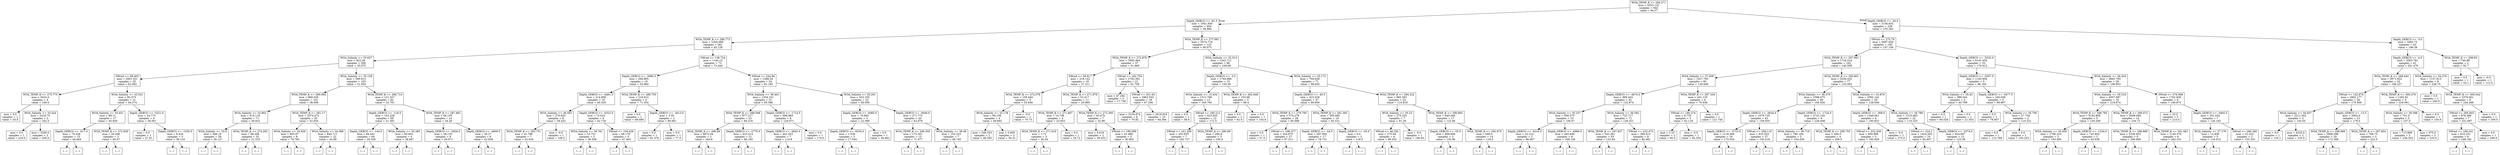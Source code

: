 digraph Tree {
node [shape=box] ;
0 [label="WOA_TEMP_K <= 294.271\nmse = 4553.132\nsamples = 642\nvalue = 94.37"] ;
1 [label="Depth_GEBCO <= -81.5\nmse = 1941.939\nsamples = 404\nvalue = 58.884"] ;
0 -> 1 [labeldistance=2.5, labelangle=45, headlabel="True"] ;
2 [label="WOA_TEMP_K <= 288.773\nmse = 1265.069\nsamples = 281\nvalue = 45.128"] ;
1 -> 2 ;
3 [label="WOA_Salinity <= 33.637\nmse = 922.29\nsamples = 208\nvalue = 35.075"] ;
2 -> 3 ;
4 [label="SWrad <= 68.403\nmse = 2901.521\nsamples = 25\nvalue = 62.092"] ;
3 -> 4 ;
5 [label="WOA_TEMP_K <= 275.775\nmse = 6424.0\nsamples = 4\nvalue = 169.0"] ;
4 -> 5 ;
6 [label="mse = 0.0\nsamples = 1\nvalue = 35.0"] ;
5 -> 6 ;
7 [label="WOA_Salinity <= 33.424\nmse = 2418.75\nsamples = 3\nvalue = 202.5"] ;
5 -> 7 ;
8 [label="mse = 0.0\nsamples = 1\nvalue = 210.0"] ;
7 -> 8 ;
9 [label="mse = 3200.0\nsamples = 2\nvalue = 200.0"] ;
7 -> 9 ;
10 [label="WOA_Salinity <= 33.541\nmse = 92.075\nsamples = 21\nvalue = 44.274"] ;
4 -> 10 ;
11 [label="WOA_Salinity <= 33.451\nmse = 89.11\nsamples = 17\nvalue = 45.929"] ;
10 -> 11 ;
12 [label="Depth_GEBCO <= -617.0\nmse = 74.328\nsamples = 15\nvalue = 44.664"] ;
11 -> 12 ;
13 [label="(...)"] ;
12 -> 13 ;
26 [label="(...)"] ;
12 -> 26 ;
35 [label="WOA_TEMP_K <= 272.839\nmse = 29.269\nsamples = 2\nvalue = 60.47"] ;
11 -> 35 ;
36 [label="(...)"] ;
35 -> 36 ;
37 [label="(...)"] ;
35 -> 37 ;
38 [label="Depth_GEBCO <= -3221.0\nmse = 24.773\nsamples = 4\nvalue = 36.001"] ;
10 -> 38 ;
39 [label="mse = 0.0\nsamples = 1\nvalue = 27.51"] ;
38 -> 39 ;
40 [label="Depth_GEBCO <= -1030.5\nmse = 8.434\nsamples = 3\nvalue = 38.124"] ;
38 -> 40 ;
41 [label="(...)"] ;
40 -> 41 ;
44 [label="(...)"] ;
40 -> 44 ;
45 [label="WOA_Salinity <= 35.128\nmse = 599.613\nsamples = 183\nvalue = 31.954"] ;
3 -> 45 ;
46 [label="WOA_TEMP_K <= 280.094\nmse = 868.029\nsamples = 101\nvalue = 38.006"] ;
45 -> 46 ;
47 [label="WOA_Salinity <= 33.902\nmse = 614.116\nsamples = 71\nvalue = 30.922"] ;
46 -> 47 ;
48 [label="WOA_Salinity <= 33.9\nmse = 946.19\nsamples = 39\nvalue = 39.127"] ;
47 -> 48 ;
49 [label="(...)"] ;
48 -> 49 ;
122 [label="(...)"] ;
48 -> 122 ;
123 [label="WOA_TEMP_K <= 274.292\nmse = 68.269\nsamples = 32\nvalue = 21.523"] ;
47 -> 123 ;
124 [label="(...)"] ;
123 -> 124 ;
145 [label="(...)"] ;
123 -> 145 ;
184 [label="WOA_TEMP_K <= 281.17\nmse = 1074.472\nsamples = 30\nvalue = 52.934"] ;
46 -> 184 ;
185 [label="WOA_Salinity <= 34.826\nmse = 803.87\nsamples = 8\nvalue = 79.765"] ;
184 -> 185 ;
186 [label="(...)"] ;
185 -> 186 ;
199 [label="(...)"] ;
185 -> 199 ;
200 [label="WOA_Salinity <= 34.388\nmse = 844.711\nsamples = 22\nvalue = 43.99"] ;
184 -> 200 ;
201 [label="(...)"] ;
200 -> 201 ;
210 [label="(...)"] ;
200 -> 210 ;
243 [label="WOA_TEMP_K <= 286.714\nmse = 121.527\nsamples = 82\nvalue = 23.791"] ;
45 -> 243 ;
244 [label="Depth_GEBCO <= -118.5\nmse = 103.228\nsamples = 68\nvalue = 21.391"] ;
243 -> 244 ;
245 [label="Depth_GEBCO <= -144.5\nmse = 84.441\nsamples = 64\nvalue = 20.326"] ;
244 -> 245 ;
246 [label="(...)"] ;
245 -> 246 ;
297 [label="(...)"] ;
245 -> 297 ;
310 [label="WOA_Salinity <= 35.385\nmse = 85.602\nsamples = 4\nvalue = 38.967"] ;
244 -> 310 ;
311 [label="(...)"] ;
310 -> 311 ;
316 [label="(...)"] ;
310 -> 316 ;
317 [label="WOA_TEMP_K <= 287.483\nmse = 66.155\nsamples = 14\nvalue = 34.29"] ;
243 -> 317 ;
318 [label="Depth_GEBCO <= -2926.0\nmse = 28.135\nsamples = 8\nvalue = 29.971"] ;
317 -> 318 ;
319 [label="(...)"] ;
318 -> 319 ;
320 [label="(...)"] ;
318 -> 320 ;
325 [label="Depth_GEBCO <= -4809.5\nmse = 30.27\nsamples = 6\nvalue = 42.929"] ;
317 -> 325 ;
326 [label="(...)"] ;
325 -> 326 ;
331 [label="(...)"] ;
325 -> 331 ;
336 [label="SWrad <= 138.724\nmse = 1144.12\nsamples = 73\nvalue = 73.444"] ;
2 -> 336 ;
337 [label="Depth_GEBCO <= -3080.5\nmse = 294.965\nsamples = 19\nvalue = 53.864"] ;
336 -> 337 ;
338 [label="Depth_GEBCO <= -4481.5\nmse = 214.806\nsamples = 16\nvalue = 49.329"] ;
337 -> 338 ;
339 [label="WOA_Salinity <= 36.593\nmse = 270.625\nsamples = 8\nvalue = 56.432"] ;
338 -> 339 ;
340 [label="WOA_TEMP_K <= 292.751\nmse = 41.798\nsamples = 7\nvalue = 52.034"] ;
339 -> 340 ;
341 [label="(...)"] ;
340 -> 341 ;
350 [label="(...)"] ;
340 -> 350 ;
353 [label="mse = -0.0\nsamples = 1\nvalue = 109.2"] ;
339 -> 353 ;
354 [label="Depth_GEBCO <= -4322.0\nmse = 72.633\nsamples = 8\nvalue = 42.734"] ;
338 -> 354 ;
355 [label="WOA_Salinity <= 36.761\nmse = 10.751\nsamples = 3\nvalue = 36.508"] ;
354 -> 355 ;
356 [label="(...)"] ;
355 -> 356 ;
359 [label="(...)"] ;
355 -> 359 ;
360 [label="SWrad <= 104.426\nmse = 68.176\nsamples = 5\nvalue = 47.403"] ;
354 -> 360 ;
361 [label="(...)"] ;
360 -> 361 ;
366 [label="(...)"] ;
360 -> 366 ;
369 [label="WOA_TEMP_K <= 289.755\nmse = 218.912\nsamples = 3\nvalue = 71.354"] ;
337 -> 369 ;
370 [label="mse = 0.0\nsamples = 1\nvalue = 48.089"] ;
369 -> 370 ;
371 [label="Depth_GEBCO <= -2613.0\nmse = 3.35\nsamples = 2\nvalue = 80.661"] ;
369 -> 371 ;
372 [label="mse = 0.0\nsamples = 1\nvalue = 81.576"] ;
371 -> 372 ;
373 [label="mse = 0.0\nsamples = 1\nvalue = 77.0"] ;
371 -> 373 ;
374 [label="SWrad <= 244.84\nmse = 1268.34\nsamples = 54\nvalue = 81.185"] ;
336 -> 374 ;
375 [label="WOA_Salinity <= 36.461\nmse = 1254.161\nsamples = 31\nvalue = 95.586"] ;
374 -> 375 ;
376 [label="WOA_TEMP_K <= 289.098\nmse = 977.217\nsamples = 23\nvalue = 84.319"] ;
375 -> 376 ;
377 [label="WOA_TEMP_K <= 288.89\nmse = 4872.04\nsamples = 2\nvalue = 160.8"] ;
376 -> 377 ;
378 [label="(...)"] ;
377 -> 378 ;
379 [label="(...)"] ;
377 -> 379 ;
380 [label="Depth_GEBCO <= -2770.0\nmse = 433.414\nsamples = 21\nvalue = 80.185"] ;
376 -> 380 ;
381 [label="(...)"] ;
380 -> 381 ;
404 [label="(...)"] ;
380 -> 404 ;
417 [label="Depth_GEBCO <= -1714.5\nmse = 686.965\nsamples = 8\nvalue = 126.971"] ;
375 -> 417 ;
418 [label="Depth_GEBCO <= -3843.0\nmse = 441.453\nsamples = 7\nvalue = 119.8"] ;
417 -> 418 ;
419 [label="(...)"] ;
418 -> 419 ;
422 [label="(...)"] ;
418 -> 422 ;
427 [label="mse = 0.0\nsamples = 1\nvalue = 170.0"] ;
417 -> 427 ;
428 [label="WOA_Salinity <= 35.291\nmse = 423.105\nsamples = 23\nvalue = 58.056"] ;
374 -> 428 ;
429 [label="Depth_GEBCO <= -4085.0\nmse = 70.983\nsamples = 3\nvalue = 22.368"] ;
428 -> 429 ;
430 [label="Depth_GEBCO <= -4534.0\nmse = 1.539\nsamples = 2\nvalue = 17.544"] ;
429 -> 430 ;
431 [label="(...)"] ;
430 -> 431 ;
432 [label="(...)"] ;
430 -> 432 ;
433 [label="mse = 0.0\nsamples = 1\nvalue = 36.842"] ;
429 -> 433 ;
434 [label="Depth_GEBCO <= -3648.0\nmse = 271.772\nsamples = 20\nvalue = 62.979"] ;
428 -> 434 ;
435 [label="WOA_TEMP_K <= 290.355\nmse = 175.301\nsamples = 13\nvalue = 71.677"] ;
434 -> 435 ;
436 [label="(...)"] ;
435 -> 436 ;
449 [label="(...)"] ;
435 -> 449 ;
454 [label="WOA_Salinity <= 38.48\nmse = 103.253\nsamples = 7\nvalue = 48.745"] ;
434 -> 454 ;
455 [label="(...)"] ;
454 -> 455 ;
458 [label="(...)"] ;
454 -> 458 ;
461 [label="WOA_TEMP_K <= 277.681\nmse = 2074.719\nsamples = 123\nvalue = 90.075"] ;
1 -> 461 ;
462 [label="WOA_TEMP_K <= 272.876\nmse = 1882.464\nsamples = 37\nvalue = 51.669"] ;
461 -> 462 ;
463 [label="SWrad <= 56.617\nmse = 218.142\nsamples = 16\nvalue = 37.211"] ;
462 -> 463 ;
464 [label="WOA_TEMP_K <= 272.078\nmse = 159.444\nsamples = 5\nvalue = 55.846"] ;
463 -> 464 ;
465 [label="WOA_Salinity <= 33.178\nmse = 99.158\nsamples = 4\nvalue = 49.892"] ;
464 -> 465 ;
466 [label="mse = 246.333\nsamples = 2\nvalue = 49.265"] ;
465 -> 466 ;
467 [label="mse = 0.605\nsamples = 2\nvalue = 50.31"] ;
465 -> 467 ;
468 [label="mse = -0.0\nsamples = 1\nvalue = 70.73"] ;
464 -> 468 ;
469 [label="WOA_TEMP_K <= 271.979\nmse = 53.417\nsamples = 11\nvalue = 29.965"] ;
463 -> 469 ;
470 [label="WOA_TEMP_K <= 271.667\nmse = 14.736\nsamples = 4\nvalue = 23.933"] ;
469 -> 470 ;
471 [label="WOA_TEMP_K <= 271.616\nmse = 1.72\nsamples = 3\nvalue = 26.54"] ;
470 -> 471 ;
472 [label="(...)"] ;
471 -> 472 ;
473 [label="(...)"] ;
471 -> 473 ;
474 [label="mse = 0.0\nsamples = 1\nvalue = 18.72"] ;
470 -> 474 ;
475 [label="WOA_TEMP_K <= 272.395\nmse = 45.475\nsamples = 7\nvalue = 32.98"] ;
469 -> 475 ;
476 [label="mse = 8.619\nsamples = 2\nvalue = 39.032"] ;
475 -> 476 ;
477 [label="SWrad <= 180.099\nmse = 41.486\nsamples = 5\nvalue = 30.963"] ;
475 -> 477 ;
478 [label="(...)"] ;
477 -> 478 ;
479 [label="(...)"] ;
477 -> 479 ;
480 [label="SWrad <= 162.754\nmse = 2792.281\nsamples = 21\nvalue = 61.709"] ;
462 -> 480 ;
481 [label="mse = 47.292\nsamples = 3\nvalue = 17.738"] ;
480 -> 481 ;
482 [label="SWrad <= 201.63\nmse = 2863.503\nsamples = 18\nvalue = 67.206"] ;
480 -> 482 ;
483 [label="mse = 3154.874\nsamples = 8\nvalue = 70.82"] ;
482 -> 483 ;
484 [label="mse = 2618.816\nsamples = 10\nvalue = 64.394"] ;
482 -> 484 ;
485 [label="WOA_Salinity <= 32.513\nmse = 1243.711\nsamples = 86\nvalue = 106.69"] ;
461 -> 485 ;
486 [label="Depth_GEBCO <= -3.5\nmse = 1744.866\nsamples = 15\nvalue = 155.36"] ;
485 -> 486 ;
487 [label="WOA_Salinity <= 15.434\nmse = 1312.768\nsamples = 13\nvalue = 165.765"] ;
486 -> 487 ;
488 [label="mse = 0.0\nsamples = 1\nvalue = 58.0"] ;
487 -> 488 ;
489 [label="SWrad <= 180.212\nmse = 623.625\nsamples = 12\nvalue = 172.5"] ;
487 -> 489 ;
490 [label="SWrad <= 161.299\nmse = 453.835\nsamples = 7\nvalue = 182.727"] ;
489 -> 490 ;
491 [label="(...)"] ;
490 -> 491 ;
496 [label="(...)"] ;
490 -> 496 ;
501 [label="WOA_TEMP_K <= 290.89\nmse = 260.8\nsamples = 5\nvalue = 150.0"] ;
489 -> 501 ;
502 [label="(...)"] ;
501 -> 502 ;
507 [label="(...)"] ;
501 -> 507 ;
510 [label="WOA_TEMP_K <= 292.648\nmse = 103.68\nsamples = 2\nvalue = 96.4"] ;
486 -> 510 ;
511 [label="mse = 0.0\nsamples = 1\nvalue = 82.0"] ;
510 -> 511 ;
512 [label="mse = 0.0\nsamples = 1\nvalue = 103.6"] ;
510 -> 512 ;
513 [label="WOA_Salinity <= 35.172\nmse = 704.628\nsamples = 71\nvalue = 98.645"] ;
485 -> 513 ;
514 [label="Depth_GEBCO <= -40.5\nmse = 423.429\nsamples = 47\nvalue = 90.659"] ;
513 -> 514 ;
515 [label="WOA_TEMP_K <= 279.795\nmse = 374.278\nsamples = 28\nvalue = 95.698"] ;
514 -> 515 ;
516 [label="mse = 0.0\nsamples = 1\nvalue = 57.0"] ;
515 -> 516 ;
517 [label="SWrad <= 196.377\nmse = 324.875\nsamples = 27\nvalue = 97.311"] ;
515 -> 517 ;
518 [label="(...)"] ;
517 -> 518 ;
557 [label="(...)"] ;
517 -> 557 ;
560 [label="WOA_TEMP_K <= 291.365\nmse = 395.685\nsamples = 19\nvalue = 82.531"] ;
514 -> 560 ;
561 [label="Depth_GEBCO <= -24.5\nmse = 287.992\nsamples = 17\nvalue = 78.731"] ;
560 -> 561 ;
562 [label="(...)"] ;
561 -> 562 ;
593 [label="(...)"] ;
561 -> 593 ;
594 [label="Depth_GEBCO <= -20.0\nmse = 8.0\nsamples = 2\nvalue = 118.0"] ;
560 -> 594 ;
595 [label="(...)"] ;
594 -> 595 ;
596 [label="(...)"] ;
594 -> 596 ;
597 [label="WOA_TEMP_K <= 284.322\nmse = 883.363\nsamples = 24\nvalue = 114.818"] ;
513 -> 597 ;
598 [label="WOA_Salinity <= 35.23\nmse = 275.255\nsamples = 7\nvalue = 91.29"] ;
597 -> 598 ;
599 [label="SWrad <= 46.292\nmse = 275.64\nsamples = 6\nvalue = 89.552"] ;
598 -> 599 ;
600 [label="(...)"] ;
599 -> 600 ;
601 [label="(...)"] ;
599 -> 601 ;
602 [label="mse = -0.0\nsamples = 1\nvalue = 106.93"] ;
598 -> 602 ;
603 [label="WOA_TEMP_K <= 290.865\nmse = 840.046\nsamples = 17\nvalue = 122.66"] ;
597 -> 603 ;
604 [label="Depth_GEBCO <= -35.0\nmse = 469.608\nsamples = 3\nvalue = 155.96"] ;
603 -> 604 ;
605 [label="(...)"] ;
604 -> 605 ;
606 [label="(...)"] ;
604 -> 606 ;
607 [label="WOA_TEMP_K <= 292.675\nmse = 648.0\nsamples = 14\nvalue = 116.0"] ;
603 -> 607 ;
608 [label="(...)"] ;
607 -> 608 ;
613 [label="(...)"] ;
607 -> 613 ;
616 [label="Depth_GEBCO <= -26.0\nmse = 3156.835\nsamples = 238\nvalue = 155.362"] ;
0 -> 616 [labeldistance=2.5, labelangle=-45, headlabel="False"] ;
617 [label="SWrad <= 275.79\nmse = 2687.659\nsamples = 195\nvalue = 147.158"] ;
616 -> 617 ;
618 [label="WOA_TEMP_K <= 297.981\nmse = 1724.514\nsamples = 162\nvalue = 140.509"] ;
617 -> 618 ;
619 [label="WOA_Salinity <= 37.008\nmse = 1027.765\nsamples = 85\nvalue = 129.848"] ;
618 -> 619 ;
620 [label="Depth_GEBCO <= -4674.0\nmse = 869.443\nsamples = 81\nvalue = 132.874"] ;
619 -> 620 ;
621 [label="WOA_Salinity <= 35.237\nmse = 956.575\nsamples = 10\nvalue = 156.67"] ;
620 -> 621 ;
622 [label="Depth_GEBCO <= -6219.5\nmse = 22.222\nsamples = 2\nvalue = 96.667"] ;
621 -> 622 ;
623 [label="(...)"] ;
622 -> 623 ;
624 [label="(...)"] ;
622 -> 624 ;
625 [label="Depth_GEBCO <= -4986.0\nmse = 445.849\nsamples = 8\nvalue = 166.145"] ;
621 -> 625 ;
626 [label="(...)"] ;
625 -> 626 ;
627 [label="(...)"] ;
625 -> 627 ;
640 [label="WOA_Salinity <= 36.592\nmse = 723.717\nsamples = 71\nvalue = 128.321"] ;
620 -> 640 ;
641 [label="WOA_TEMP_K <= 297.837\nmse = 543.291\nsamples = 63\nvalue = 132.64"] ;
640 -> 641 ;
642 [label="(...)"] ;
641 -> 642 ;
739 [label="(...)"] ;
641 -> 739 ;
744 [label="SWrad <= 232.473\nmse = 366.613\nsamples = 8\nvalue = 82.981"] ;
640 -> 744 ;
745 [label="(...)"] ;
744 -> 745 ;
752 [label="(...)"] ;
744 -> 752 ;
757 [label="WOA_TEMP_K <= 297.334\nmse = 441.125\nsamples = 4\nvalue = 70.636"] ;
619 -> 757 ;
758 [label="SWrad <= 190.274\nmse = 6.735\nsamples = 3\nvalue = 62.118"] ;
757 -> 758 ;
759 [label="mse = 2.25\nsamples = 2\nvalue = 60.5"] ;
758 -> 759 ;
760 [label="mse = -0.0\nsamples = 1\nvalue = 65.354"] ;
758 -> 760 ;
761 [label="mse = 0.0\nsamples = 1\nvalue = 121.745"] ;
757 -> 761 ;
762 [label="WOA_TEMP_K <= 300.801\nmse = 2254.432\nsamples = 77\nvalue = 153.092"] ;
618 -> 762 ;
763 [label="WOA_Salinity <= 36.379\nmse = 1598.675\nsamples = 49\nvalue = 165.926"] ;
762 -> 763 ;
764 [label="Depth_GEBCO <= -3634.0\nmse = 1079.735\nsamples = 43\nvalue = 159.935"] ;
763 -> 764 ;
765 [label="Depth_GEBCO <= -5710.0\nmse = 1116.566\nsamples = 16\nvalue = 175.554"] ;
764 -> 765 ;
766 [label="(...)"] ;
765 -> 766 ;
767 [label="(...)"] ;
765 -> 767 ;
790 [label="SWrad <= 209.116\nmse = 810.553\nsamples = 27\nvalue = 150.216"] ;
764 -> 790 ;
791 [label="(...)"] ;
790 -> 791 ;
826 [label="(...)"] ;
790 -> 826 ;
833 [label="Depth_GEBCO <= -1724.0\nmse = 2732.102\nsamples = 6\nvalue = 228.408"] ;
763 -> 833 ;
834 [label="WOA_Salinity <= 36.716\nmse = 760.184\nsamples = 2\nvalue = 154.429"] ;
833 -> 834 ;
835 [label="(...)"] ;
834 -> 835 ;
836 [label="(...)"] ;
834 -> 836 ;
837 [label="WOA_TEMP_K <= 299.753\nmse = 456.0\nsamples = 4\nvalue = 258.0"] ;
833 -> 837 ;
838 [label="(...)"] ;
837 -> 838 ;
839 [label="(...)"] ;
837 -> 839 ;
840 [label="WOA_Salinity <= 33.876\nmse = 2592.142\nsamples = 28\nvalue = 128.646"] ;
762 -> 840 ;
841 [label="Depth_GEBCO <= -369.0\nmse = 1548.061\nsamples = 6\nvalue = 195.823"] ;
840 -> 841 ;
842 [label="SWrad <= 232.459\nmse = 859.996\nsamples = 5\nvalue = 185.926"] ;
841 -> 842 ;
843 [label="(...)"] ;
842 -> 843 ;
848 [label="(...)"] ;
842 -> 848 ;
851 [label="mse = -0.0\nsamples = 1\nvalue = 275.0"] ;
841 -> 851 ;
852 [label="WOA_Salinity <= 34.788\nmse = 1310.465\nsamples = 22\nvalue = 110.325"] ;
840 -> 852 ;
853 [label="SWrad <= 224.1\nmse = 1424.205\nsamples = 10\nvalue = 92.607"] ;
852 -> 853 ;
854 [label="(...)"] ;
853 -> 854 ;
859 [label="(...)"] ;
853 -> 859 ;
872 [label="Depth_GEBCO <= -3374.5\nmse = 824.897\nsamples = 12\nvalue = 123.38"] ;
852 -> 872 ;
873 [label="(...)"] ;
872 -> 873 ;
894 [label="(...)"] ;
872 -> 894 ;
895 [label="Depth_GEBCO <= -5332.0\nmse = 6141.454\nsamples = 33\nvalue = 179.912"] ;
617 -> 895 ;
896 [label="Depth_GEBCO <= -5557.5\nmse = 1183.956\nsamples = 5\nvalue = 66.164"] ;
895 -> 896 ;
897 [label="WOA_Salinity <= 35.43\nmse = 389.543\nsamples = 2\nvalue = 40.789"] ;
896 -> 897 ;
898 [label="mse = 0.0\nsamples = 1\nvalue = 60.526"] ;
897 -> 898 ;
899 [label="mse = 0.0\nsamples = 1\nvalue = 21.053"] ;
897 -> 899 ;
900 [label="Depth_GEBCO <= -5477.5\nmse = 240.038\nsamples = 3\nvalue = 99.997"] ;
896 -> 900 ;
901 [label="mse = 0.0\nsamples = 1\nvalue = 78.947"] ;
900 -> 901 ;
902 [label="WOA_Salinity <= 35.709\nmse = 27.754\nsamples = 2\nvalue = 110.521"] ;
900 -> 902 ;
903 [label="mse = 0.0\nsamples = 1\nvalue = 115.789"] ;
902 -> 903 ;
904 [label="mse = 0.0\nsamples = 1\nvalue = 105.253"] ;
902 -> 904 ;
905 [label="WOA_Salinity <= 36.434\nmse = 4665.783\nsamples = 28\nvalue = 196.853"] ;
895 -> 905 ;
906 [label="WOA_Salinity <= 35.518\nmse = 4507.087\nsamples = 19\nvalue = 218.874"] ;
905 -> 906 ;
907 [label="WOA_TEMP_K <= 298.785\nmse = 5192.809\nsamples = 5\nvalue = 150.209"] ;
906 -> 907 ;
908 [label="WOA_Salinity <= 35.459\nmse = 1796.224\nsamples = 3\nvalue = 193.495"] ;
907 -> 908 ;
909 [label="(...)"] ;
908 -> 909 ;
912 [label="(...)"] ;
908 -> 912 ;
913 [label="Depth_GEBCO <= -1334.0\nmse = 743.802\nsamples = 2\nvalue = 63.636"] ;
907 -> 913 ;
914 [label="(...)"] ;
913 -> 914 ;
915 [label="(...)"] ;
913 -> 915 ;
916 [label="WOA_TEMP_K <= 299.472\nmse = 3009.695\nsamples = 14\nvalue = 234.72"] ;
906 -> 916 ;
917 [label="WOA_TEMP_K <= 298.889\nmse = 3326.923\nsamples = 8\nvalue = 206.909"] ;
916 -> 917 ;
918 [label="(...)"] ;
917 -> 918 ;
929 [label="(...)"] ;
917 -> 929 ;
932 [label="WOA_TEMP_K <= 301.661\nmse = 1145.576\nsamples = 6\nvalue = 262.531"] ;
916 -> 932 ;
933 [label="(...)"] ;
932 -> 933 ;
938 [label="(...)"] ;
932 -> 938 ;
941 [label="SWrad <= 276.068\nmse = 1762.836\nsamples = 9\nvalue = 149.874"] ;
905 -> 941 ;
942 [label="mse = 25.0\nsamples = 2\nvalue = 215.0"] ;
941 -> 942 ;
943 [label="Depth_GEBCO <= -3465.5\nmse = 291.632\nsamples = 7\nvalue = 126.192"] ;
941 -> 943 ;
944 [label="WOA_Salinity <= 37.176\nmse = 12.836\nsamples = 5\nvalue = 116.015"] ;
943 -> 944 ;
945 [label="(...)"] ;
944 -> 945 ;
952 [label="(...)"] ;
944 -> 952 ;
953 [label="SWrad <= 280.266\nmse = 22.222\nsamples = 2\nvalue = 153.333"] ;
943 -> 953 ;
954 [label="(...)"] ;
953 -> 954 ;
955 [label="(...)"] ;
953 -> 955 ;
956 [label="Depth_GEBCO <= -3.0\nmse = 3483.75\nsamples = 43\nvalue = 196.38"] ;
616 -> 956 ;
957 [label="Depth_GEBCO <= -4.5\nmse = 3063.781\nsamples = 41\nvalue = 201.479"] ;
956 -> 957 ;
958 [label="WOA_TEMP_K <= 299.444\nmse = 3071.922\nsamples = 32\nvalue = 188.227"] ;
957 -> 958 ;
959 [label="SWrad <= 142.876\nmse = 2942.177\nsamples = 26\nvalue = 175.006"] ;
958 -> 959 ;
960 [label="WOA_Salinity <= 34.457\nmse = 2211.502\nsamples = 3\nvalue = 145.05"] ;
959 -> 960 ;
961 [label="mse = 0.0\nsamples = 1\nvalue = 135.1"] ;
960 -> 961 ;
962 [label="mse = 4225.0\nsamples = 2\nvalue = 155.0"] ;
960 -> 962 ;
963 [label="Depth_GEBCO <= -13.5\nmse = 2904.0\nsamples = 23\nvalue = 179.0"] ;
959 -> 963 ;
964 [label="WOA_TEMP_K <= 298.886\nmse = 2896.598\nsamples = 20\nvalue = 172.308"] ;
963 -> 964 ;
965 [label="(...)"] ;
964 -> 965 ;
974 [label="(...)"] ;
964 -> 974 ;
979 [label="WOA_TEMP_K <= 297.854\nmse = 768.75\nsamples = 3\nvalue = 222.5"] ;
963 -> 979 ;
980 [label="(...)"] ;
979 -> 980 ;
981 [label="(...)"] ;
979 -> 981 ;
982 [label="WOA_TEMP_K <= 300.478\nmse = 1262.81\nsamples = 6\nvalue = 229.091"] ;
958 -> 982 ;
983 [label="WOA_Salinity <= 36.398\nmse = 701.0\nsamples = 5\nvalue = 237.0"] ;
982 -> 983 ;
984 [label="mse = 713.889\nsamples = 3\nvalue = 238.333"] ;
983 -> 984 ;
985 [label="mse = 675.0\nsamples = 2\nvalue = 235.0"] ;
983 -> 985 ;
986 [label="mse = 0.0\nsamples = 1\nvalue = 150.0"] ;
982 -> 986 ;
987 [label="WOA_Salinity <= 34.278\nmse = 1157.813\nsamples = 9\nvalue = 238.75"] ;
957 -> 987 ;
988 [label="mse = 0.0\nsamples = 1\nvalue = 200.0"] ;
987 -> 988 ;
989 [label="WOA_TEMP_K <= 300.542\nmse = 1078.061\nsamples = 8\nvalue = 244.286"] ;
987 -> 989 ;
990 [label="SWrad <= 285.845\nmse = 876.389\nsamples = 7\nvalue = 251.667"] ;
989 -> 990 ;
991 [label="SWrad <= 168.241\nmse = 810.331\nsamples = 6\nvalue = 248.182"] ;
990 -> 991 ;
992 [label="(...)"] ;
991 -> 992 ;
993 [label="(...)"] ;
991 -> 993 ;
998 [label="mse = 0.0\nsamples = 1\nvalue = 290.0"] ;
990 -> 998 ;
999 [label="mse = 0.0\nsamples = 1\nvalue = 200.0"] ;
989 -> 999 ;
1000 [label="WOA_TEMP_K <= 299.83\nmse = 744.98\nsamples = 2\nvalue = 92.7"] ;
956 -> 1000 ;
1001 [label="mse = 0.0\nsamples = 1\nvalue = 54.1"] ;
1000 -> 1001 ;
1002 [label="mse = -0.0\nsamples = 1\nvalue = 112.0"] ;
1000 -> 1002 ;
}